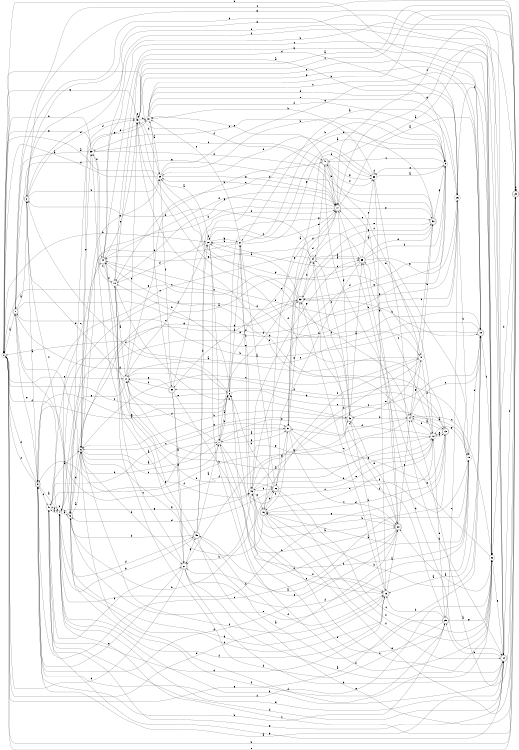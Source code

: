 digraph n39_3 {
__start0 [label="" shape="none"];

rankdir=LR;
size="8,5";

s0 [style="filled", color="black", fillcolor="white" shape="circle", label="0"];
s1 [style="rounded,filled", color="black", fillcolor="white" shape="doublecircle", label="1"];
s2 [style="rounded,filled", color="black", fillcolor="white" shape="doublecircle", label="2"];
s3 [style="rounded,filled", color="black", fillcolor="white" shape="doublecircle", label="3"];
s4 [style="filled", color="black", fillcolor="white" shape="circle", label="4"];
s5 [style="rounded,filled", color="black", fillcolor="white" shape="doublecircle", label="5"];
s6 [style="filled", color="black", fillcolor="white" shape="circle", label="6"];
s7 [style="filled", color="black", fillcolor="white" shape="circle", label="7"];
s8 [style="filled", color="black", fillcolor="white" shape="circle", label="8"];
s9 [style="filled", color="black", fillcolor="white" shape="circle", label="9"];
s10 [style="filled", color="black", fillcolor="white" shape="circle", label="10"];
s11 [style="filled", color="black", fillcolor="white" shape="circle", label="11"];
s12 [style="filled", color="black", fillcolor="white" shape="circle", label="12"];
s13 [style="rounded,filled", color="black", fillcolor="white" shape="doublecircle", label="13"];
s14 [style="filled", color="black", fillcolor="white" shape="circle", label="14"];
s15 [style="filled", color="black", fillcolor="white" shape="circle", label="15"];
s16 [style="rounded,filled", color="black", fillcolor="white" shape="doublecircle", label="16"];
s17 [style="rounded,filled", color="black", fillcolor="white" shape="doublecircle", label="17"];
s18 [style="rounded,filled", color="black", fillcolor="white" shape="doublecircle", label="18"];
s19 [style="rounded,filled", color="black", fillcolor="white" shape="doublecircle", label="19"];
s20 [style="rounded,filled", color="black", fillcolor="white" shape="doublecircle", label="20"];
s21 [style="rounded,filled", color="black", fillcolor="white" shape="doublecircle", label="21"];
s22 [style="filled", color="black", fillcolor="white" shape="circle", label="22"];
s23 [style="rounded,filled", color="black", fillcolor="white" shape="doublecircle", label="23"];
s24 [style="rounded,filled", color="black", fillcolor="white" shape="doublecircle", label="24"];
s25 [style="rounded,filled", color="black", fillcolor="white" shape="doublecircle", label="25"];
s26 [style="filled", color="black", fillcolor="white" shape="circle", label="26"];
s27 [style="filled", color="black", fillcolor="white" shape="circle", label="27"];
s28 [style="filled", color="black", fillcolor="white" shape="circle", label="28"];
s29 [style="filled", color="black", fillcolor="white" shape="circle", label="29"];
s30 [style="rounded,filled", color="black", fillcolor="white" shape="doublecircle", label="30"];
s31 [style="filled", color="black", fillcolor="white" shape="circle", label="31"];
s32 [style="rounded,filled", color="black", fillcolor="white" shape="doublecircle", label="32"];
s33 [style="rounded,filled", color="black", fillcolor="white" shape="doublecircle", label="33"];
s34 [style="rounded,filled", color="black", fillcolor="white" shape="doublecircle", label="34"];
s35 [style="rounded,filled", color="black", fillcolor="white" shape="doublecircle", label="35"];
s36 [style="rounded,filled", color="black", fillcolor="white" shape="doublecircle", label="36"];
s37 [style="rounded,filled", color="black", fillcolor="white" shape="doublecircle", label="37"];
s38 [style="filled", color="black", fillcolor="white" shape="circle", label="38"];
s39 [style="filled", color="black", fillcolor="white" shape="circle", label="39"];
s40 [style="rounded,filled", color="black", fillcolor="white" shape="doublecircle", label="40"];
s41 [style="filled", color="black", fillcolor="white" shape="circle", label="41"];
s42 [style="rounded,filled", color="black", fillcolor="white" shape="doublecircle", label="42"];
s43 [style="filled", color="black", fillcolor="white" shape="circle", label="43"];
s44 [style="rounded,filled", color="black", fillcolor="white" shape="doublecircle", label="44"];
s45 [style="rounded,filled", color="black", fillcolor="white" shape="doublecircle", label="45"];
s46 [style="filled", color="black", fillcolor="white" shape="circle", label="46"];
s47 [style="filled", color="black", fillcolor="white" shape="circle", label="47"];
s0 -> s1 [label="a"];
s0 -> s28 [label="b"];
s0 -> s8 [label="c"];
s0 -> s20 [label="d"];
s0 -> s11 [label="e"];
s0 -> s4 [label="f"];
s0 -> s18 [label="g"];
s1 -> s2 [label="a"];
s1 -> s7 [label="b"];
s1 -> s23 [label="c"];
s1 -> s8 [label="d"];
s1 -> s18 [label="e"];
s1 -> s12 [label="f"];
s1 -> s17 [label="g"];
s2 -> s3 [label="a"];
s2 -> s29 [label="b"];
s2 -> s5 [label="c"];
s2 -> s43 [label="d"];
s2 -> s22 [label="e"];
s2 -> s22 [label="f"];
s2 -> s24 [label="g"];
s3 -> s4 [label="a"];
s3 -> s25 [label="b"];
s3 -> s47 [label="c"];
s3 -> s0 [label="d"];
s3 -> s1 [label="e"];
s3 -> s0 [label="f"];
s3 -> s8 [label="g"];
s4 -> s5 [label="a"];
s4 -> s47 [label="b"];
s4 -> s44 [label="c"];
s4 -> s45 [label="d"];
s4 -> s24 [label="e"];
s4 -> s33 [label="f"];
s4 -> s46 [label="g"];
s5 -> s6 [label="a"];
s5 -> s36 [label="b"];
s5 -> s19 [label="c"];
s5 -> s43 [label="d"];
s5 -> s47 [label="e"];
s5 -> s25 [label="f"];
s5 -> s33 [label="g"];
s6 -> s7 [label="a"];
s6 -> s21 [label="b"];
s6 -> s7 [label="c"];
s6 -> s5 [label="d"];
s6 -> s39 [label="e"];
s6 -> s19 [label="f"];
s6 -> s29 [label="g"];
s7 -> s8 [label="a"];
s7 -> s8 [label="b"];
s7 -> s12 [label="c"];
s7 -> s11 [label="d"];
s7 -> s42 [label="e"];
s7 -> s22 [label="f"];
s7 -> s37 [label="g"];
s8 -> s9 [label="a"];
s8 -> s10 [label="b"];
s8 -> s13 [label="c"];
s8 -> s3 [label="d"];
s8 -> s11 [label="e"];
s8 -> s2 [label="f"];
s8 -> s27 [label="g"];
s9 -> s10 [label="a"];
s9 -> s28 [label="b"];
s9 -> s40 [label="c"];
s9 -> s46 [label="d"];
s9 -> s38 [label="e"];
s9 -> s4 [label="f"];
s9 -> s33 [label="g"];
s10 -> s11 [label="a"];
s10 -> s42 [label="b"];
s10 -> s39 [label="c"];
s10 -> s26 [label="d"];
s10 -> s36 [label="e"];
s10 -> s46 [label="f"];
s10 -> s17 [label="g"];
s11 -> s12 [label="a"];
s11 -> s40 [label="b"];
s11 -> s28 [label="c"];
s11 -> s2 [label="d"];
s11 -> s43 [label="e"];
s11 -> s15 [label="f"];
s11 -> s4 [label="g"];
s12 -> s13 [label="a"];
s12 -> s17 [label="b"];
s12 -> s35 [label="c"];
s12 -> s25 [label="d"];
s12 -> s46 [label="e"];
s12 -> s37 [label="f"];
s12 -> s11 [label="g"];
s13 -> s14 [label="a"];
s13 -> s4 [label="b"];
s13 -> s3 [label="c"];
s13 -> s16 [label="d"];
s13 -> s12 [label="e"];
s13 -> s44 [label="f"];
s13 -> s30 [label="g"];
s14 -> s15 [label="a"];
s14 -> s3 [label="b"];
s14 -> s18 [label="c"];
s14 -> s43 [label="d"];
s14 -> s41 [label="e"];
s14 -> s12 [label="f"];
s14 -> s21 [label="g"];
s15 -> s16 [label="a"];
s15 -> s46 [label="b"];
s15 -> s28 [label="c"];
s15 -> s18 [label="d"];
s15 -> s5 [label="e"];
s15 -> s7 [label="f"];
s15 -> s12 [label="g"];
s16 -> s17 [label="a"];
s16 -> s18 [label="b"];
s16 -> s12 [label="c"];
s16 -> s36 [label="d"];
s16 -> s23 [label="e"];
s16 -> s24 [label="f"];
s16 -> s6 [label="g"];
s17 -> s18 [label="a"];
s17 -> s6 [label="b"];
s17 -> s29 [label="c"];
s17 -> s37 [label="d"];
s17 -> s32 [label="e"];
s17 -> s44 [label="f"];
s17 -> s42 [label="g"];
s18 -> s19 [label="a"];
s18 -> s1 [label="b"];
s18 -> s11 [label="c"];
s18 -> s0 [label="d"];
s18 -> s43 [label="e"];
s18 -> s22 [label="f"];
s18 -> s43 [label="g"];
s19 -> s20 [label="a"];
s19 -> s42 [label="b"];
s19 -> s33 [label="c"];
s19 -> s47 [label="d"];
s19 -> s8 [label="e"];
s19 -> s4 [label="f"];
s19 -> s5 [label="g"];
s20 -> s21 [label="a"];
s20 -> s17 [label="b"];
s20 -> s40 [label="c"];
s20 -> s3 [label="d"];
s20 -> s14 [label="e"];
s20 -> s45 [label="f"];
s20 -> s16 [label="g"];
s21 -> s22 [label="a"];
s21 -> s24 [label="b"];
s21 -> s44 [label="c"];
s21 -> s0 [label="d"];
s21 -> s3 [label="e"];
s21 -> s15 [label="f"];
s21 -> s45 [label="g"];
s22 -> s20 [label="a"];
s22 -> s4 [label="b"];
s22 -> s14 [label="c"];
s22 -> s23 [label="d"];
s22 -> s24 [label="e"];
s22 -> s3 [label="f"];
s22 -> s35 [label="g"];
s23 -> s14 [label="a"];
s23 -> s0 [label="b"];
s23 -> s4 [label="c"];
s23 -> s23 [label="d"];
s23 -> s0 [label="e"];
s23 -> s17 [label="f"];
s23 -> s17 [label="g"];
s24 -> s3 [label="a"];
s24 -> s25 [label="b"];
s24 -> s46 [label="c"];
s24 -> s6 [label="d"];
s24 -> s2 [label="e"];
s24 -> s23 [label="f"];
s24 -> s47 [label="g"];
s25 -> s10 [label="a"];
s25 -> s19 [label="b"];
s25 -> s26 [label="c"];
s25 -> s39 [label="d"];
s25 -> s8 [label="e"];
s25 -> s34 [label="f"];
s25 -> s22 [label="g"];
s26 -> s27 [label="a"];
s26 -> s15 [label="b"];
s26 -> s22 [label="c"];
s26 -> s1 [label="d"];
s26 -> s47 [label="e"];
s26 -> s44 [label="f"];
s26 -> s33 [label="g"];
s27 -> s28 [label="a"];
s27 -> s46 [label="b"];
s27 -> s31 [label="c"];
s27 -> s9 [label="d"];
s27 -> s5 [label="e"];
s27 -> s19 [label="f"];
s27 -> s38 [label="g"];
s28 -> s29 [label="a"];
s28 -> s27 [label="b"];
s28 -> s7 [label="c"];
s28 -> s10 [label="d"];
s28 -> s19 [label="e"];
s28 -> s28 [label="f"];
s28 -> s32 [label="g"];
s29 -> s0 [label="a"];
s29 -> s9 [label="b"];
s29 -> s14 [label="c"];
s29 -> s0 [label="d"];
s29 -> s22 [label="e"];
s29 -> s30 [label="f"];
s29 -> s17 [label="g"];
s30 -> s21 [label="a"];
s30 -> s20 [label="b"];
s30 -> s31 [label="c"];
s30 -> s17 [label="d"];
s30 -> s11 [label="e"];
s30 -> s11 [label="f"];
s30 -> s21 [label="g"];
s31 -> s29 [label="a"];
s31 -> s23 [label="b"];
s31 -> s18 [label="c"];
s31 -> s26 [label="d"];
s31 -> s26 [label="e"];
s31 -> s9 [label="f"];
s31 -> s6 [label="g"];
s32 -> s33 [label="a"];
s32 -> s31 [label="b"];
s32 -> s14 [label="c"];
s32 -> s10 [label="d"];
s32 -> s34 [label="e"];
s32 -> s0 [label="f"];
s32 -> s9 [label="g"];
s33 -> s28 [label="a"];
s33 -> s18 [label="b"];
s33 -> s20 [label="c"];
s33 -> s34 [label="d"];
s33 -> s0 [label="e"];
s33 -> s30 [label="f"];
s33 -> s32 [label="g"];
s34 -> s35 [label="a"];
s34 -> s2 [label="b"];
s34 -> s3 [label="c"];
s34 -> s7 [label="d"];
s34 -> s40 [label="e"];
s34 -> s35 [label="f"];
s34 -> s44 [label="g"];
s35 -> s6 [label="a"];
s35 -> s36 [label="b"];
s35 -> s38 [label="c"];
s35 -> s32 [label="d"];
s35 -> s8 [label="e"];
s35 -> s9 [label="f"];
s35 -> s26 [label="g"];
s36 -> s27 [label="a"];
s36 -> s8 [label="b"];
s36 -> s22 [label="c"];
s36 -> s5 [label="d"];
s36 -> s12 [label="e"];
s36 -> s22 [label="f"];
s36 -> s37 [label="g"];
s37 -> s7 [label="a"];
s37 -> s16 [label="b"];
s37 -> s20 [label="c"];
s37 -> s17 [label="d"];
s37 -> s13 [label="e"];
s37 -> s15 [label="f"];
s37 -> s33 [label="g"];
s38 -> s9 [label="a"];
s38 -> s24 [label="b"];
s38 -> s39 [label="c"];
s38 -> s37 [label="d"];
s38 -> s29 [label="e"];
s38 -> s38 [label="f"];
s38 -> s19 [label="g"];
s39 -> s1 [label="a"];
s39 -> s0 [label="b"];
s39 -> s40 [label="c"];
s39 -> s17 [label="d"];
s39 -> s31 [label="e"];
s39 -> s44 [label="f"];
s39 -> s0 [label="g"];
s40 -> s24 [label="a"];
s40 -> s17 [label="b"];
s40 -> s41 [label="c"];
s40 -> s24 [label="d"];
s40 -> s31 [label="e"];
s40 -> s38 [label="f"];
s40 -> s38 [label="g"];
s41 -> s0 [label="a"];
s41 -> s32 [label="b"];
s41 -> s6 [label="c"];
s41 -> s16 [label="d"];
s41 -> s42 [label="e"];
s41 -> s12 [label="f"];
s41 -> s43 [label="g"];
s42 -> s35 [label="a"];
s42 -> s6 [label="b"];
s42 -> s34 [label="c"];
s42 -> s14 [label="d"];
s42 -> s20 [label="e"];
s42 -> s34 [label="f"];
s42 -> s6 [label="g"];
s43 -> s23 [label="a"];
s43 -> s31 [label="b"];
s43 -> s23 [label="c"];
s43 -> s29 [label="d"];
s43 -> s43 [label="e"];
s43 -> s13 [label="f"];
s43 -> s0 [label="g"];
s44 -> s45 [label="a"];
s44 -> s24 [label="b"];
s44 -> s22 [label="c"];
s44 -> s41 [label="d"];
s44 -> s43 [label="e"];
s44 -> s10 [label="f"];
s44 -> s22 [label="g"];
s45 -> s7 [label="a"];
s45 -> s5 [label="b"];
s45 -> s17 [label="c"];
s45 -> s28 [label="d"];
s45 -> s23 [label="e"];
s45 -> s19 [label="f"];
s45 -> s4 [label="g"];
s46 -> s20 [label="a"];
s46 -> s21 [label="b"];
s46 -> s18 [label="c"];
s46 -> s36 [label="d"];
s46 -> s16 [label="e"];
s46 -> s41 [label="f"];
s46 -> s35 [label="g"];
s47 -> s6 [label="a"];
s47 -> s21 [label="b"];
s47 -> s37 [label="c"];
s47 -> s24 [label="d"];
s47 -> s37 [label="e"];
s47 -> s4 [label="f"];
s47 -> s24 [label="g"];

}